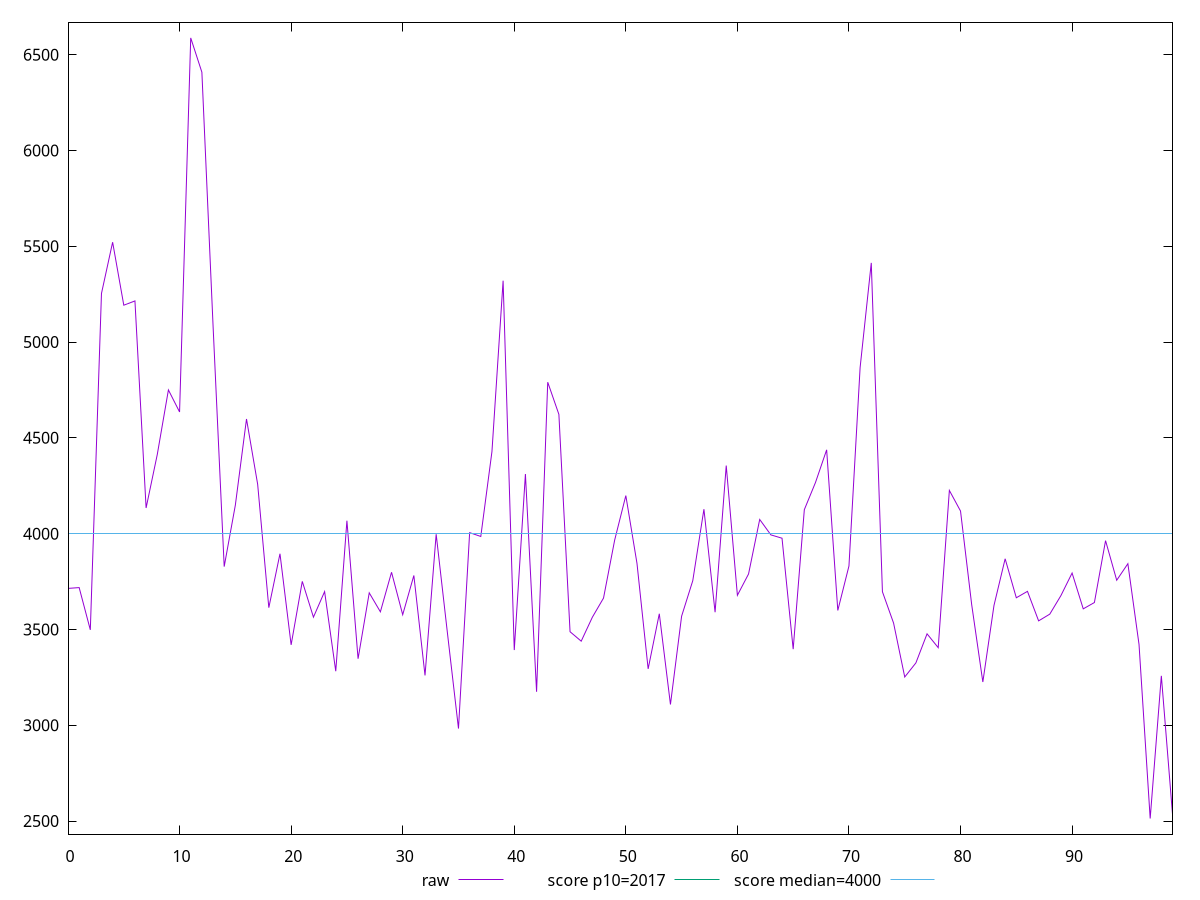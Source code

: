 reset

$raw <<EOF
0 3714.2519999999963
1 3718.4999999999955
2 3497.8719999999985
3 5253.507999999995
4 5521.287999999998
5 5192.463999999996
6 5214.731999999995
7 4134.0759999999955
8 4412.463999999992
9 4750.132000000001
10 4635.175999999997
11 6587.555999999995
12 6408.447999999994
13 5087.992000000001
14 3827.9799999999964
15 4149.075999999998
16 4598.331999999993
17 4257.600000000003
18 3613.6760000000017
19 3895.2359999999985
20 3419.515999999998
21 3750.951999999998
22 3564.187999999998
23 3697.5599999999963
24 3282.123999999999
25 4067.5199999999977
26 3347.1839999999997
27 3691.0799999999927
28 3592.0519999999965
29 3798.6159999999927
30 3576.915999999991
31 3781.739999999994
32 3259.9639999999963
33 3997.0799999999904
34 3486.215999999999
35 2982.859999999996
36 4005.3200000000006
37 3985.307999999994
38 4428.447999999993
39 5320.231999999988
40 3392.384000000001
41 4311.0560000000005
42 3174.6280000000006
43 4790.559999999988
44 4622.471999999989
45 3488.1479999999997
46 3438.7880000000005
47 3563.815999999996
48 3663.7400000000002
49 3966.635999999998
50 4198.63199999999
51 3844.871999999999
52 3294.1759999999954
53 3582.0039999999985
54 3108.5359999999982
55 3569.255999999999
56 3754.3679999999977
57 4127.631999999994
58 3590.059999999999
59 4355.371999999995
60 3678.231999999996
61 3789.607999999999
62 4074.083999999998
63 3993.675999999999
64 3976.1960000000013
65 3397.1399999999994
66 4125.271999999996
67 4267.107999999996
68 4437.603999999999
69 3599.2320000000036
70 3831.2719999999995
71 4866.983999999996
72 5413.367999999984
73 3696.7479999999946
74 3533.167999999997
75 3251.848000000001
76 3325.5280000000016
77 3477.1119999999974
78 3405.0080000000016
79 4225.579999999999
80 4118.115999999995
81 3629.6719999999978
82 3225.6119999999996
83 3625.531999999997
84 3868.9079999999985
85 3665.3959999999984
86 3698.895999999995
87 3544.867999999998
88 3579.8759999999997
89 3676.895999999996
90 3794.491999999998
91 3607.472
92 3640.6239999999984
93 3963.5359999999937
94 3756.8519999999908
95 3843.216000000001
96 3421.712
97 2513.1680000000024
98 3257.996000000001
99 2535.992
EOF

set key outside below
set xrange [0:99]
set yrange [2431.6802400000024:6669.043759999995]
set trange [2431.6802400000024:6669.043759999995]
set terminal svg size 640, 500 enhanced background rgb 'white'
set output "reports/report_00027_2021-02-24T12-40-31.850Z/mainthread-work-breakdown/samples/astro/raw/values.svg"

plot $raw title "raw" with line, \
     2017 title "score p10=2017", \
     4000 title "score median=4000"

reset

